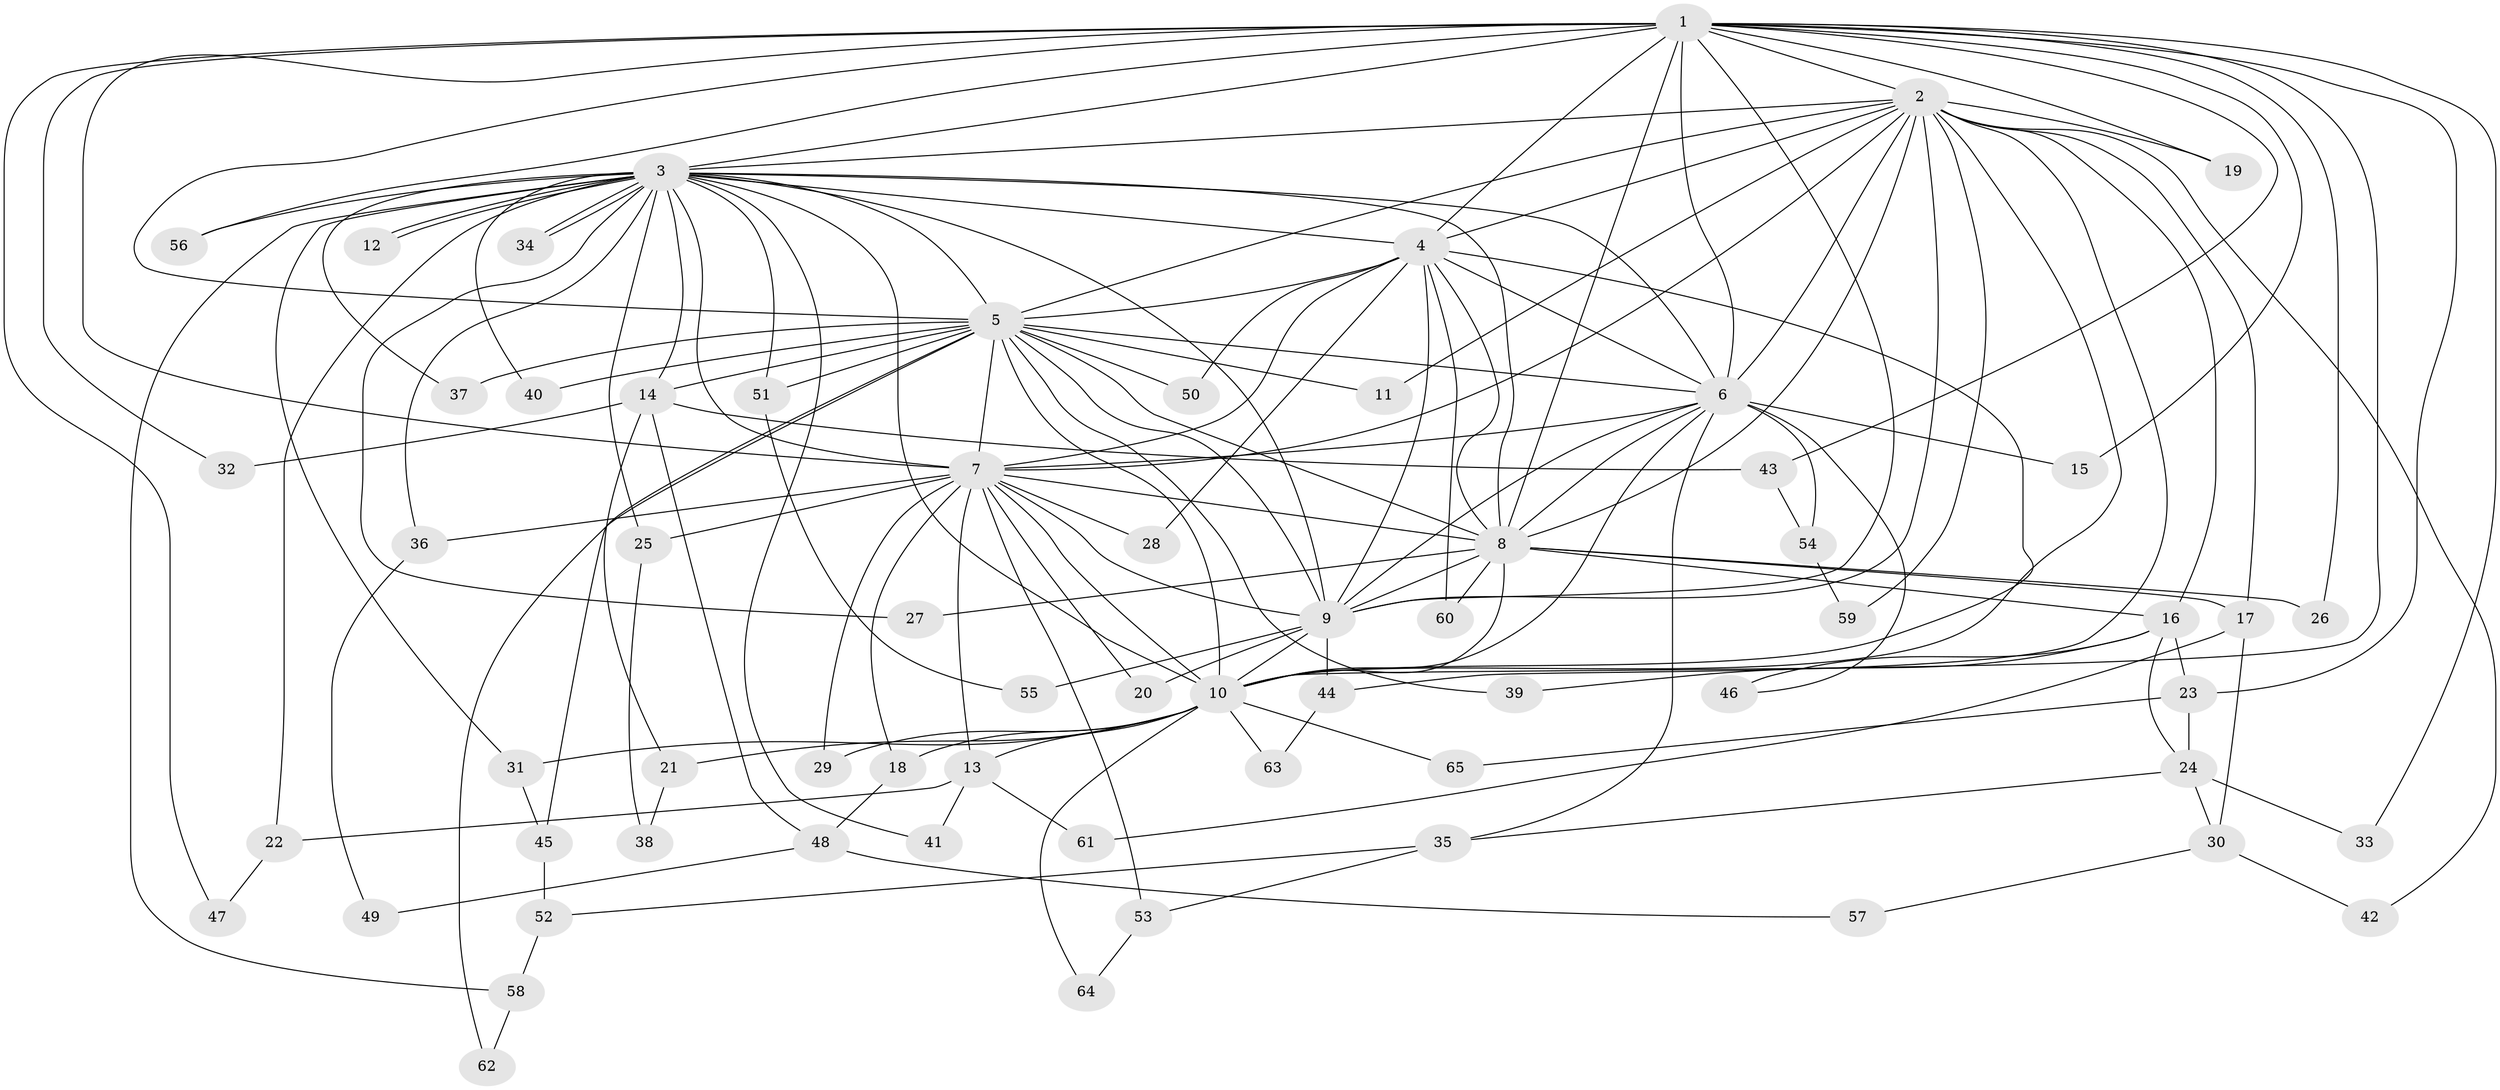 // coarse degree distribution, {19: 0.0425531914893617, 15: 0.0425531914893617, 20: 0.02127659574468085, 9: 0.02127659574468085, 14: 0.02127659574468085, 10: 0.02127659574468085, 2: 0.425531914893617, 5: 0.02127659574468085, 7: 0.02127659574468085, 4: 0.10638297872340426, 3: 0.2127659574468085, 6: 0.02127659574468085, 1: 0.02127659574468085}
// Generated by graph-tools (version 1.1) at 2025/51/02/27/25 19:51:51]
// undirected, 65 vertices, 155 edges
graph export_dot {
graph [start="1"]
  node [color=gray90,style=filled];
  1;
  2;
  3;
  4;
  5;
  6;
  7;
  8;
  9;
  10;
  11;
  12;
  13;
  14;
  15;
  16;
  17;
  18;
  19;
  20;
  21;
  22;
  23;
  24;
  25;
  26;
  27;
  28;
  29;
  30;
  31;
  32;
  33;
  34;
  35;
  36;
  37;
  38;
  39;
  40;
  41;
  42;
  43;
  44;
  45;
  46;
  47;
  48;
  49;
  50;
  51;
  52;
  53;
  54;
  55;
  56;
  57;
  58;
  59;
  60;
  61;
  62;
  63;
  64;
  65;
  1 -- 2;
  1 -- 3;
  1 -- 4;
  1 -- 5;
  1 -- 6;
  1 -- 7;
  1 -- 8;
  1 -- 9;
  1 -- 10;
  1 -- 15;
  1 -- 19;
  1 -- 23;
  1 -- 26;
  1 -- 32;
  1 -- 33;
  1 -- 43;
  1 -- 47;
  1 -- 56;
  2 -- 3;
  2 -- 4;
  2 -- 5;
  2 -- 6;
  2 -- 7;
  2 -- 8;
  2 -- 9;
  2 -- 10;
  2 -- 11;
  2 -- 16;
  2 -- 17;
  2 -- 19;
  2 -- 42;
  2 -- 44;
  2 -- 59;
  3 -- 4;
  3 -- 5;
  3 -- 6;
  3 -- 7;
  3 -- 8;
  3 -- 9;
  3 -- 10;
  3 -- 12;
  3 -- 12;
  3 -- 14;
  3 -- 22;
  3 -- 25;
  3 -- 27;
  3 -- 31;
  3 -- 34;
  3 -- 34;
  3 -- 36;
  3 -- 37;
  3 -- 40;
  3 -- 41;
  3 -- 51;
  3 -- 56;
  3 -- 58;
  4 -- 5;
  4 -- 6;
  4 -- 7;
  4 -- 8;
  4 -- 9;
  4 -- 10;
  4 -- 28;
  4 -- 50;
  4 -- 60;
  5 -- 6;
  5 -- 7;
  5 -- 8;
  5 -- 9;
  5 -- 10;
  5 -- 11;
  5 -- 14;
  5 -- 37;
  5 -- 39;
  5 -- 40;
  5 -- 45;
  5 -- 50;
  5 -- 51;
  5 -- 62;
  6 -- 7;
  6 -- 8;
  6 -- 9;
  6 -- 10;
  6 -- 15;
  6 -- 35;
  6 -- 46;
  6 -- 54;
  7 -- 8;
  7 -- 9;
  7 -- 10;
  7 -- 13;
  7 -- 18;
  7 -- 20;
  7 -- 25;
  7 -- 28;
  7 -- 29;
  7 -- 36;
  7 -- 53;
  8 -- 9;
  8 -- 10;
  8 -- 16;
  8 -- 17;
  8 -- 26;
  8 -- 27;
  8 -- 60;
  9 -- 10;
  9 -- 20;
  9 -- 44;
  9 -- 55;
  10 -- 13;
  10 -- 18;
  10 -- 21;
  10 -- 29;
  10 -- 31;
  10 -- 63;
  10 -- 64;
  10 -- 65;
  13 -- 22;
  13 -- 41;
  13 -- 61;
  14 -- 21;
  14 -- 32;
  14 -- 43;
  14 -- 48;
  16 -- 23;
  16 -- 24;
  16 -- 39;
  16 -- 46;
  17 -- 30;
  17 -- 61;
  18 -- 48;
  21 -- 38;
  22 -- 47;
  23 -- 24;
  23 -- 65;
  24 -- 30;
  24 -- 33;
  24 -- 35;
  25 -- 38;
  30 -- 42;
  30 -- 57;
  31 -- 45;
  35 -- 52;
  35 -- 53;
  36 -- 49;
  43 -- 54;
  44 -- 63;
  45 -- 52;
  48 -- 49;
  48 -- 57;
  51 -- 55;
  52 -- 58;
  53 -- 64;
  54 -- 59;
  58 -- 62;
}
